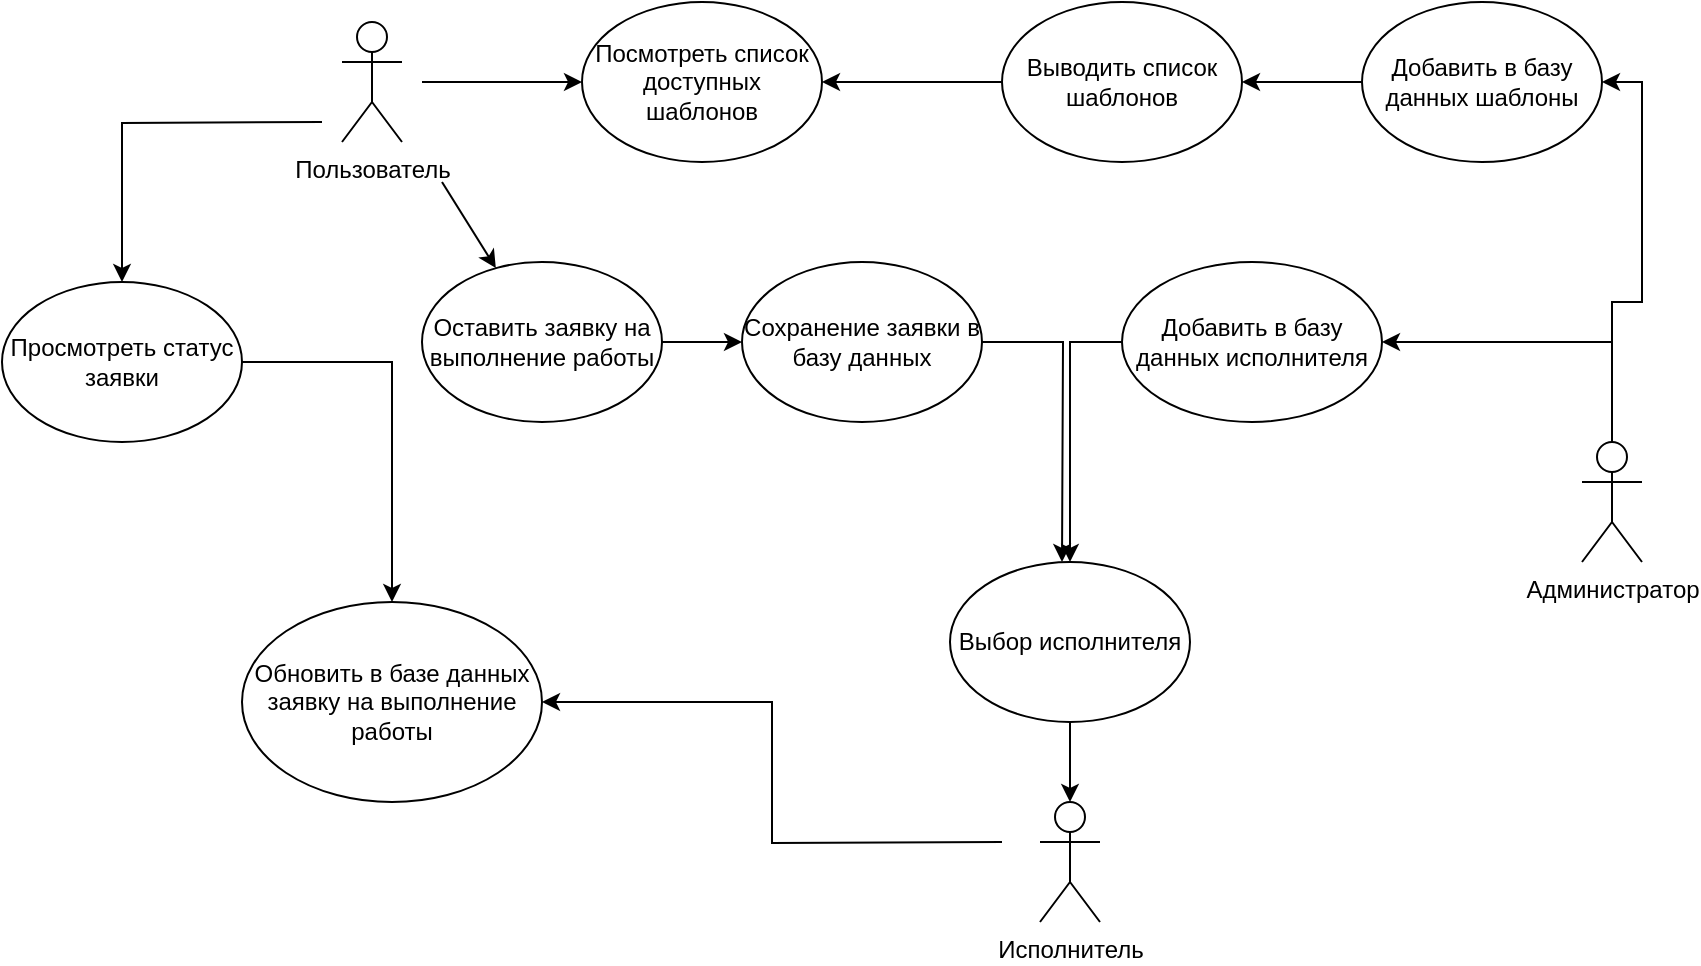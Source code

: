 <mxfile version="12.8.3" type="device"><diagram id="N1n7fhIY_W516zxtadcq" name="Page-1"><mxGraphModel dx="2105" dy="580" grid="1" gridSize="10" guides="1" tooltips="1" connect="1" arrows="1" fold="1" page="1" pageScale="1" pageWidth="827" pageHeight="1169" math="0" shadow="0"><root><mxCell id="0"/><mxCell id="1" parent="0"/><mxCell id="QNuFiNa7HlCFDiB_vT1y-22" style="edgeStyle=orthogonalEdgeStyle;rounded=0;orthogonalLoop=1;jettySize=auto;html=1;entryX=0.5;entryY=0;entryDx=0;entryDy=0;" edge="1" parent="1" target="QNuFiNa7HlCFDiB_vT1y-19"><mxGeometry relative="1" as="geometry"><mxPoint x="100" y="140" as="sourcePoint"/></mxGeometry></mxCell><mxCell id="BmFNX7-F_KSJ376ylnYD-1" value="Пользователь" style="shape=umlActor;verticalLabelPosition=bottom;labelBackgroundColor=#ffffff;verticalAlign=top;html=1;outlineConnect=0;" parent="1" vertex="1"><mxGeometry x="110" y="90" width="30" height="60" as="geometry"/></mxCell><mxCell id="BmFNX7-F_KSJ376ylnYD-2" value="Посмотреть список доступных шаблонов" style="ellipse;whiteSpace=wrap;html=1;" parent="1" vertex="1"><mxGeometry x="230" y="80" width="120" height="80" as="geometry"/></mxCell><mxCell id="BmFNX7-F_KSJ376ylnYD-3" value="Выводить список шаблонов" style="ellipse;whiteSpace=wrap;html=1;" parent="1" vertex="1"><mxGeometry x="440" y="80" width="120" height="80" as="geometry"/></mxCell><mxCell id="QNuFiNa7HlCFDiB_vT1y-6" style="edgeStyle=orthogonalEdgeStyle;rounded=0;orthogonalLoop=1;jettySize=auto;html=1;entryX=1;entryY=0.5;entryDx=0;entryDy=0;" edge="1" parent="1" source="BmFNX7-F_KSJ376ylnYD-4" target="BmFNX7-F_KSJ376ylnYD-3"><mxGeometry relative="1" as="geometry"/></mxCell><mxCell id="BmFNX7-F_KSJ376ylnYD-4" value="Добавить в базу данных шаблоны" style="ellipse;whiteSpace=wrap;html=1;" parent="1" vertex="1"><mxGeometry x="620" y="80" width="120" height="80" as="geometry"/></mxCell><mxCell id="BmFNX7-F_KSJ376ylnYD-17" style="edgeStyle=orthogonalEdgeStyle;rounded=0;orthogonalLoop=1;jettySize=auto;html=1;entryX=1;entryY=0.5;entryDx=0;entryDy=0;" parent="1" source="BmFNX7-F_KSJ376ylnYD-6" target="BmFNX7-F_KSJ376ylnYD-4" edge="1"><mxGeometry relative="1" as="geometry"/></mxCell><mxCell id="QNuFiNa7HlCFDiB_vT1y-11" style="edgeStyle=orthogonalEdgeStyle;rounded=0;orthogonalLoop=1;jettySize=auto;html=1;" edge="1" parent="1" source="BmFNX7-F_KSJ376ylnYD-6" target="QNuFiNa7HlCFDiB_vT1y-10"><mxGeometry relative="1" as="geometry"><Array as="points"><mxPoint x="745" y="250"/></Array></mxGeometry></mxCell><mxCell id="BmFNX7-F_KSJ376ylnYD-6" value="Администратор" style="shape=umlActor;verticalLabelPosition=bottom;labelBackgroundColor=#ffffff;verticalAlign=top;html=1;outlineConnect=0;" parent="1" vertex="1"><mxGeometry x="730" y="300" width="30" height="60" as="geometry"/></mxCell><mxCell id="BmFNX7-F_KSJ376ylnYD-11" value="" style="endArrow=classic;html=1;entryX=0;entryY=0.5;entryDx=0;entryDy=0;" parent="1" target="BmFNX7-F_KSJ376ylnYD-2" edge="1"><mxGeometry width="50" height="50" relative="1" as="geometry"><mxPoint x="150" y="120" as="sourcePoint"/><mxPoint x="200" y="60" as="targetPoint"/></mxGeometry></mxCell><mxCell id="BmFNX7-F_KSJ376ylnYD-12" value="" style="endArrow=classic;html=1;exitX=0;exitY=0.5;exitDx=0;exitDy=0;" parent="1" source="BmFNX7-F_KSJ376ylnYD-3" target="BmFNX7-F_KSJ376ylnYD-2" edge="1"><mxGeometry width="50" height="50" relative="1" as="geometry"><mxPoint x="360" y="190" as="sourcePoint"/><mxPoint x="440" y="230" as="targetPoint"/></mxGeometry></mxCell><mxCell id="QNuFiNa7HlCFDiB_vT1y-9" style="edgeStyle=orthogonalEdgeStyle;rounded=0;orthogonalLoop=1;jettySize=auto;html=1;" edge="1" parent="1" source="QNuFiNa7HlCFDiB_vT1y-1" target="QNuFiNa7HlCFDiB_vT1y-7"><mxGeometry relative="1" as="geometry"/></mxCell><mxCell id="QNuFiNa7HlCFDiB_vT1y-1" value="Оставить заявку на выполнение работы" style="ellipse;whiteSpace=wrap;html=1;" vertex="1" parent="1"><mxGeometry x="150" y="210" width="120" height="80" as="geometry"/></mxCell><mxCell id="QNuFiNa7HlCFDiB_vT1y-5" value="" style="endArrow=classic;html=1;" edge="1" parent="1" target="QNuFiNa7HlCFDiB_vT1y-1"><mxGeometry width="50" height="50" relative="1" as="geometry"><mxPoint x="160" y="170" as="sourcePoint"/><mxPoint x="170" y="200" as="targetPoint"/></mxGeometry></mxCell><mxCell id="QNuFiNa7HlCFDiB_vT1y-14" style="edgeStyle=orthogonalEdgeStyle;rounded=0;orthogonalLoop=1;jettySize=auto;html=1;exitX=1;exitY=0.5;exitDx=0;exitDy=0;" edge="1" parent="1" source="QNuFiNa7HlCFDiB_vT1y-7"><mxGeometry relative="1" as="geometry"><mxPoint x="470" y="360" as="targetPoint"/></mxGeometry></mxCell><mxCell id="QNuFiNa7HlCFDiB_vT1y-7" value="Сохранение заявки в базу данных" style="ellipse;whiteSpace=wrap;html=1;" vertex="1" parent="1"><mxGeometry x="310" y="210" width="120" height="80" as="geometry"/></mxCell><mxCell id="QNuFiNa7HlCFDiB_vT1y-13" style="edgeStyle=orthogonalEdgeStyle;rounded=0;orthogonalLoop=1;jettySize=auto;html=1;exitX=0;exitY=0.5;exitDx=0;exitDy=0;entryX=0.5;entryY=0;entryDx=0;entryDy=0;" edge="1" parent="1" source="QNuFiNa7HlCFDiB_vT1y-10" target="QNuFiNa7HlCFDiB_vT1y-12"><mxGeometry relative="1" as="geometry"/></mxCell><mxCell id="QNuFiNa7HlCFDiB_vT1y-10" value="Добавить в базу данных исполнителя" style="ellipse;whiteSpace=wrap;html=1;" vertex="1" parent="1"><mxGeometry x="500" y="210" width="130" height="80" as="geometry"/></mxCell><mxCell id="QNuFiNa7HlCFDiB_vT1y-16" style="edgeStyle=orthogonalEdgeStyle;rounded=0;orthogonalLoop=1;jettySize=auto;html=1;entryX=0.5;entryY=0;entryDx=0;entryDy=0;entryPerimeter=0;" edge="1" parent="1" source="QNuFiNa7HlCFDiB_vT1y-12" target="QNuFiNa7HlCFDiB_vT1y-15"><mxGeometry relative="1" as="geometry"/></mxCell><mxCell id="QNuFiNa7HlCFDiB_vT1y-12" value="Выбор исполнителя" style="ellipse;whiteSpace=wrap;html=1;" vertex="1" parent="1"><mxGeometry x="414" y="360" width="120" height="80" as="geometry"/></mxCell><mxCell id="QNuFiNa7HlCFDiB_vT1y-18" style="edgeStyle=orthogonalEdgeStyle;rounded=0;orthogonalLoop=1;jettySize=auto;html=1;entryX=1;entryY=0.5;entryDx=0;entryDy=0;" edge="1" parent="1" target="QNuFiNa7HlCFDiB_vT1y-17"><mxGeometry relative="1" as="geometry"><mxPoint x="440" y="500" as="sourcePoint"/></mxGeometry></mxCell><mxCell id="QNuFiNa7HlCFDiB_vT1y-15" value="Исполнитель" style="shape=umlActor;verticalLabelPosition=bottom;labelBackgroundColor=#ffffff;verticalAlign=top;html=1;outlineConnect=0;" vertex="1" parent="1"><mxGeometry x="459" y="480" width="30" height="60" as="geometry"/></mxCell><mxCell id="QNuFiNa7HlCFDiB_vT1y-17" value="Обновить в базе данных заявку на выполнение работы" style="ellipse;whiteSpace=wrap;html=1;" vertex="1" parent="1"><mxGeometry x="60" y="380" width="150" height="100" as="geometry"/></mxCell><mxCell id="QNuFiNa7HlCFDiB_vT1y-23" style="edgeStyle=orthogonalEdgeStyle;rounded=0;orthogonalLoop=1;jettySize=auto;html=1;exitX=1;exitY=0.5;exitDx=0;exitDy=0;entryX=0.5;entryY=0;entryDx=0;entryDy=0;" edge="1" parent="1" source="QNuFiNa7HlCFDiB_vT1y-19" target="QNuFiNa7HlCFDiB_vT1y-17"><mxGeometry relative="1" as="geometry"/></mxCell><mxCell id="QNuFiNa7HlCFDiB_vT1y-19" value="Просмотреть статус заявки" style="ellipse;whiteSpace=wrap;html=1;" vertex="1" parent="1"><mxGeometry x="-60" y="220" width="120" height="80" as="geometry"/></mxCell></root></mxGraphModel></diagram></mxfile>